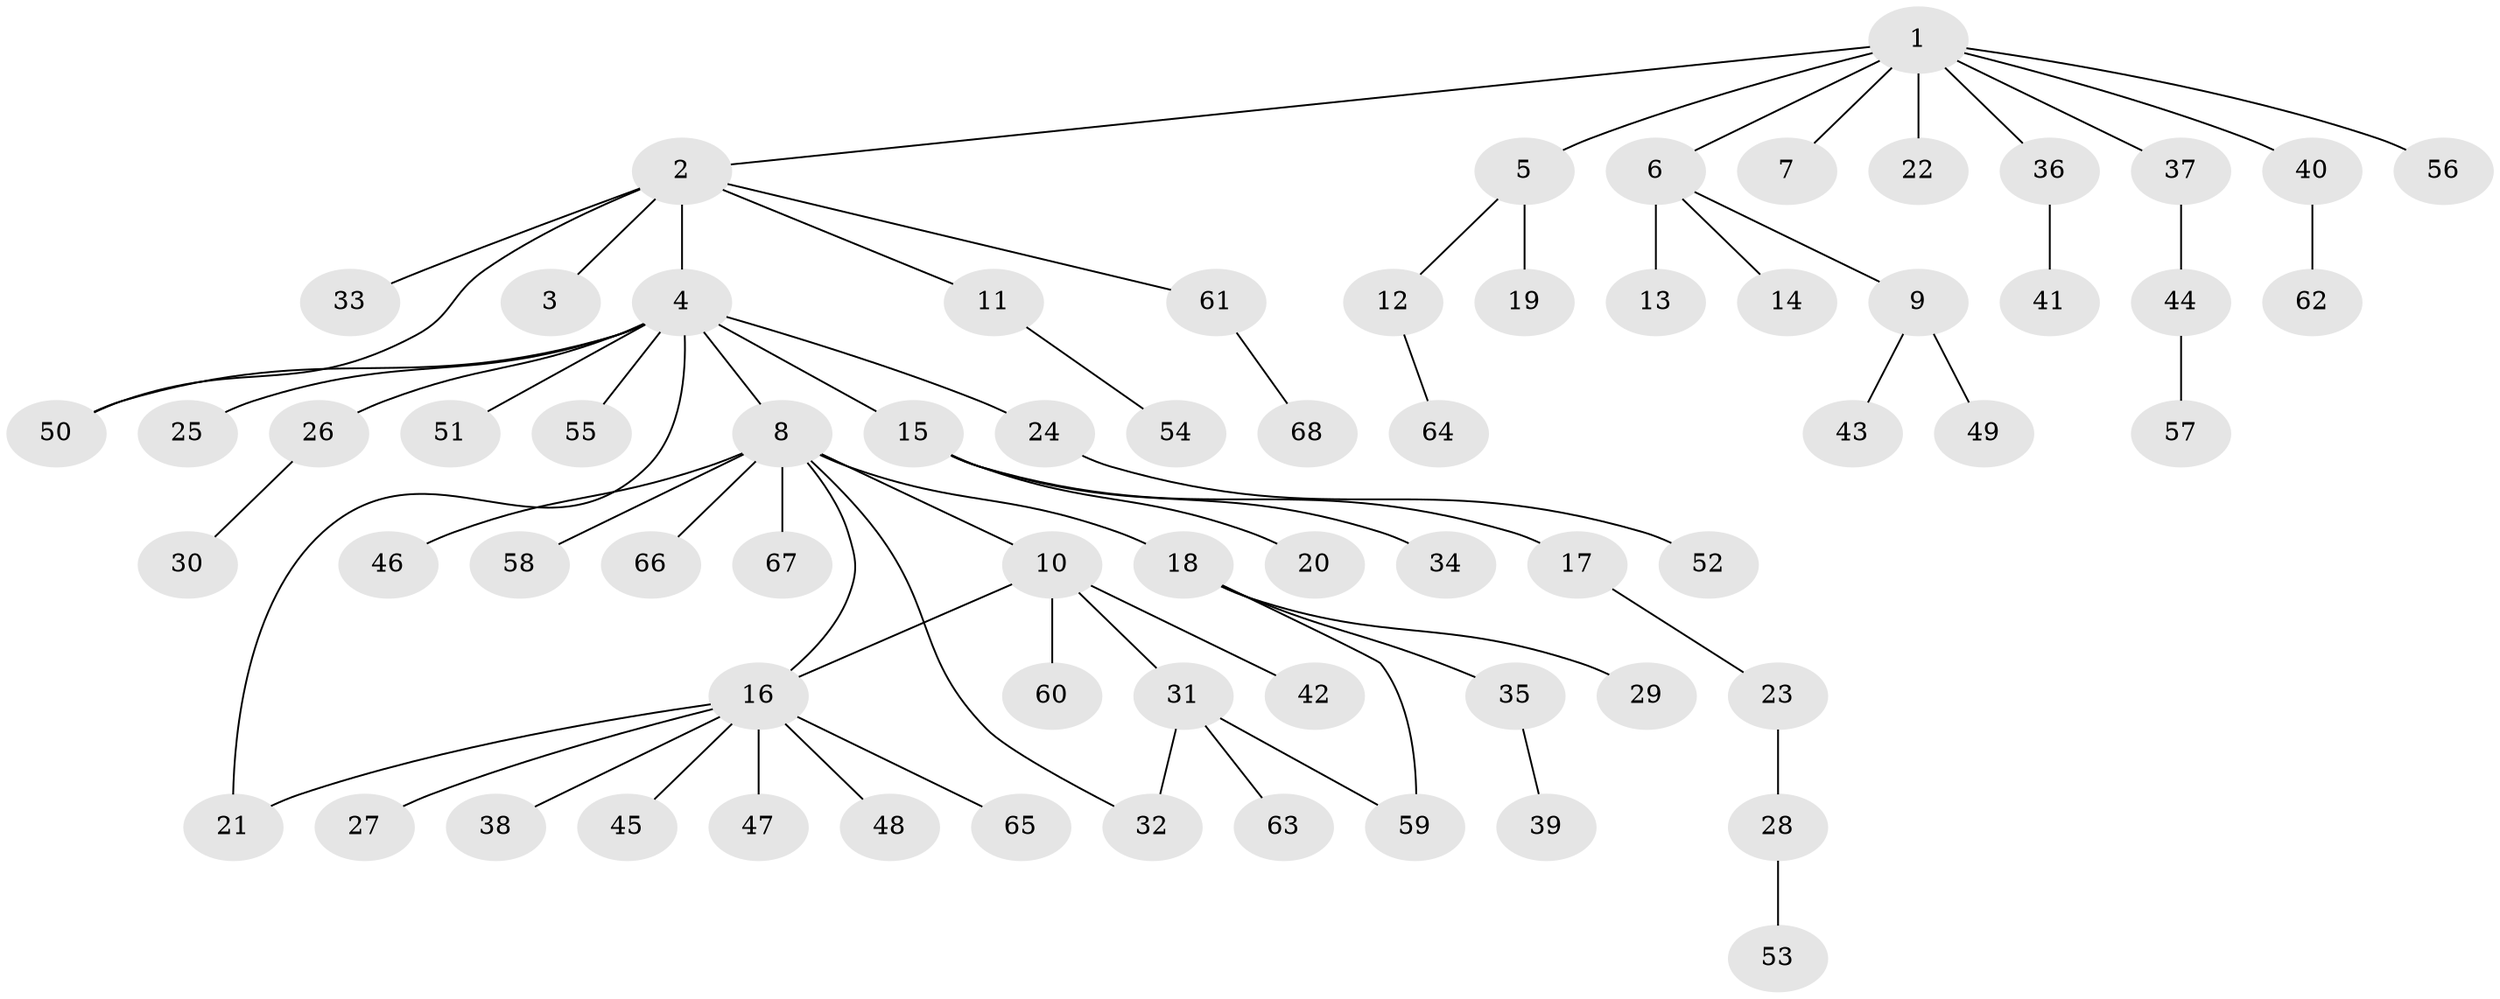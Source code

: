 // coarse degree distribution, {2: 0.17647058823529413, 3: 0.08823529411764706, 1: 0.5882352941176471, 7: 0.058823529411764705, 5: 0.029411764705882353, 8: 0.058823529411764705}
// Generated by graph-tools (version 1.1) at 2025/36/03/04/25 23:36:43]
// undirected, 68 vertices, 72 edges
graph export_dot {
  node [color=gray90,style=filled];
  1;
  2;
  3;
  4;
  5;
  6;
  7;
  8;
  9;
  10;
  11;
  12;
  13;
  14;
  15;
  16;
  17;
  18;
  19;
  20;
  21;
  22;
  23;
  24;
  25;
  26;
  27;
  28;
  29;
  30;
  31;
  32;
  33;
  34;
  35;
  36;
  37;
  38;
  39;
  40;
  41;
  42;
  43;
  44;
  45;
  46;
  47;
  48;
  49;
  50;
  51;
  52;
  53;
  54;
  55;
  56;
  57;
  58;
  59;
  60;
  61;
  62;
  63;
  64;
  65;
  66;
  67;
  68;
  1 -- 2;
  1 -- 5;
  1 -- 6;
  1 -- 7;
  1 -- 22;
  1 -- 36;
  1 -- 37;
  1 -- 40;
  1 -- 56;
  2 -- 3;
  2 -- 4;
  2 -- 11;
  2 -- 33;
  2 -- 50;
  2 -- 61;
  4 -- 8;
  4 -- 15;
  4 -- 21;
  4 -- 24;
  4 -- 25;
  4 -- 26;
  4 -- 50;
  4 -- 51;
  4 -- 55;
  5 -- 12;
  5 -- 19;
  6 -- 9;
  6 -- 13;
  6 -- 14;
  8 -- 10;
  8 -- 16;
  8 -- 18;
  8 -- 32;
  8 -- 46;
  8 -- 58;
  8 -- 66;
  8 -- 67;
  9 -- 43;
  9 -- 49;
  10 -- 16;
  10 -- 31;
  10 -- 42;
  10 -- 60;
  11 -- 54;
  12 -- 64;
  15 -- 17;
  15 -- 20;
  15 -- 34;
  16 -- 21;
  16 -- 27;
  16 -- 38;
  16 -- 45;
  16 -- 47;
  16 -- 48;
  16 -- 65;
  17 -- 23;
  18 -- 29;
  18 -- 35;
  18 -- 59;
  23 -- 28;
  24 -- 52;
  26 -- 30;
  28 -- 53;
  31 -- 32;
  31 -- 59;
  31 -- 63;
  35 -- 39;
  36 -- 41;
  37 -- 44;
  40 -- 62;
  44 -- 57;
  61 -- 68;
}
